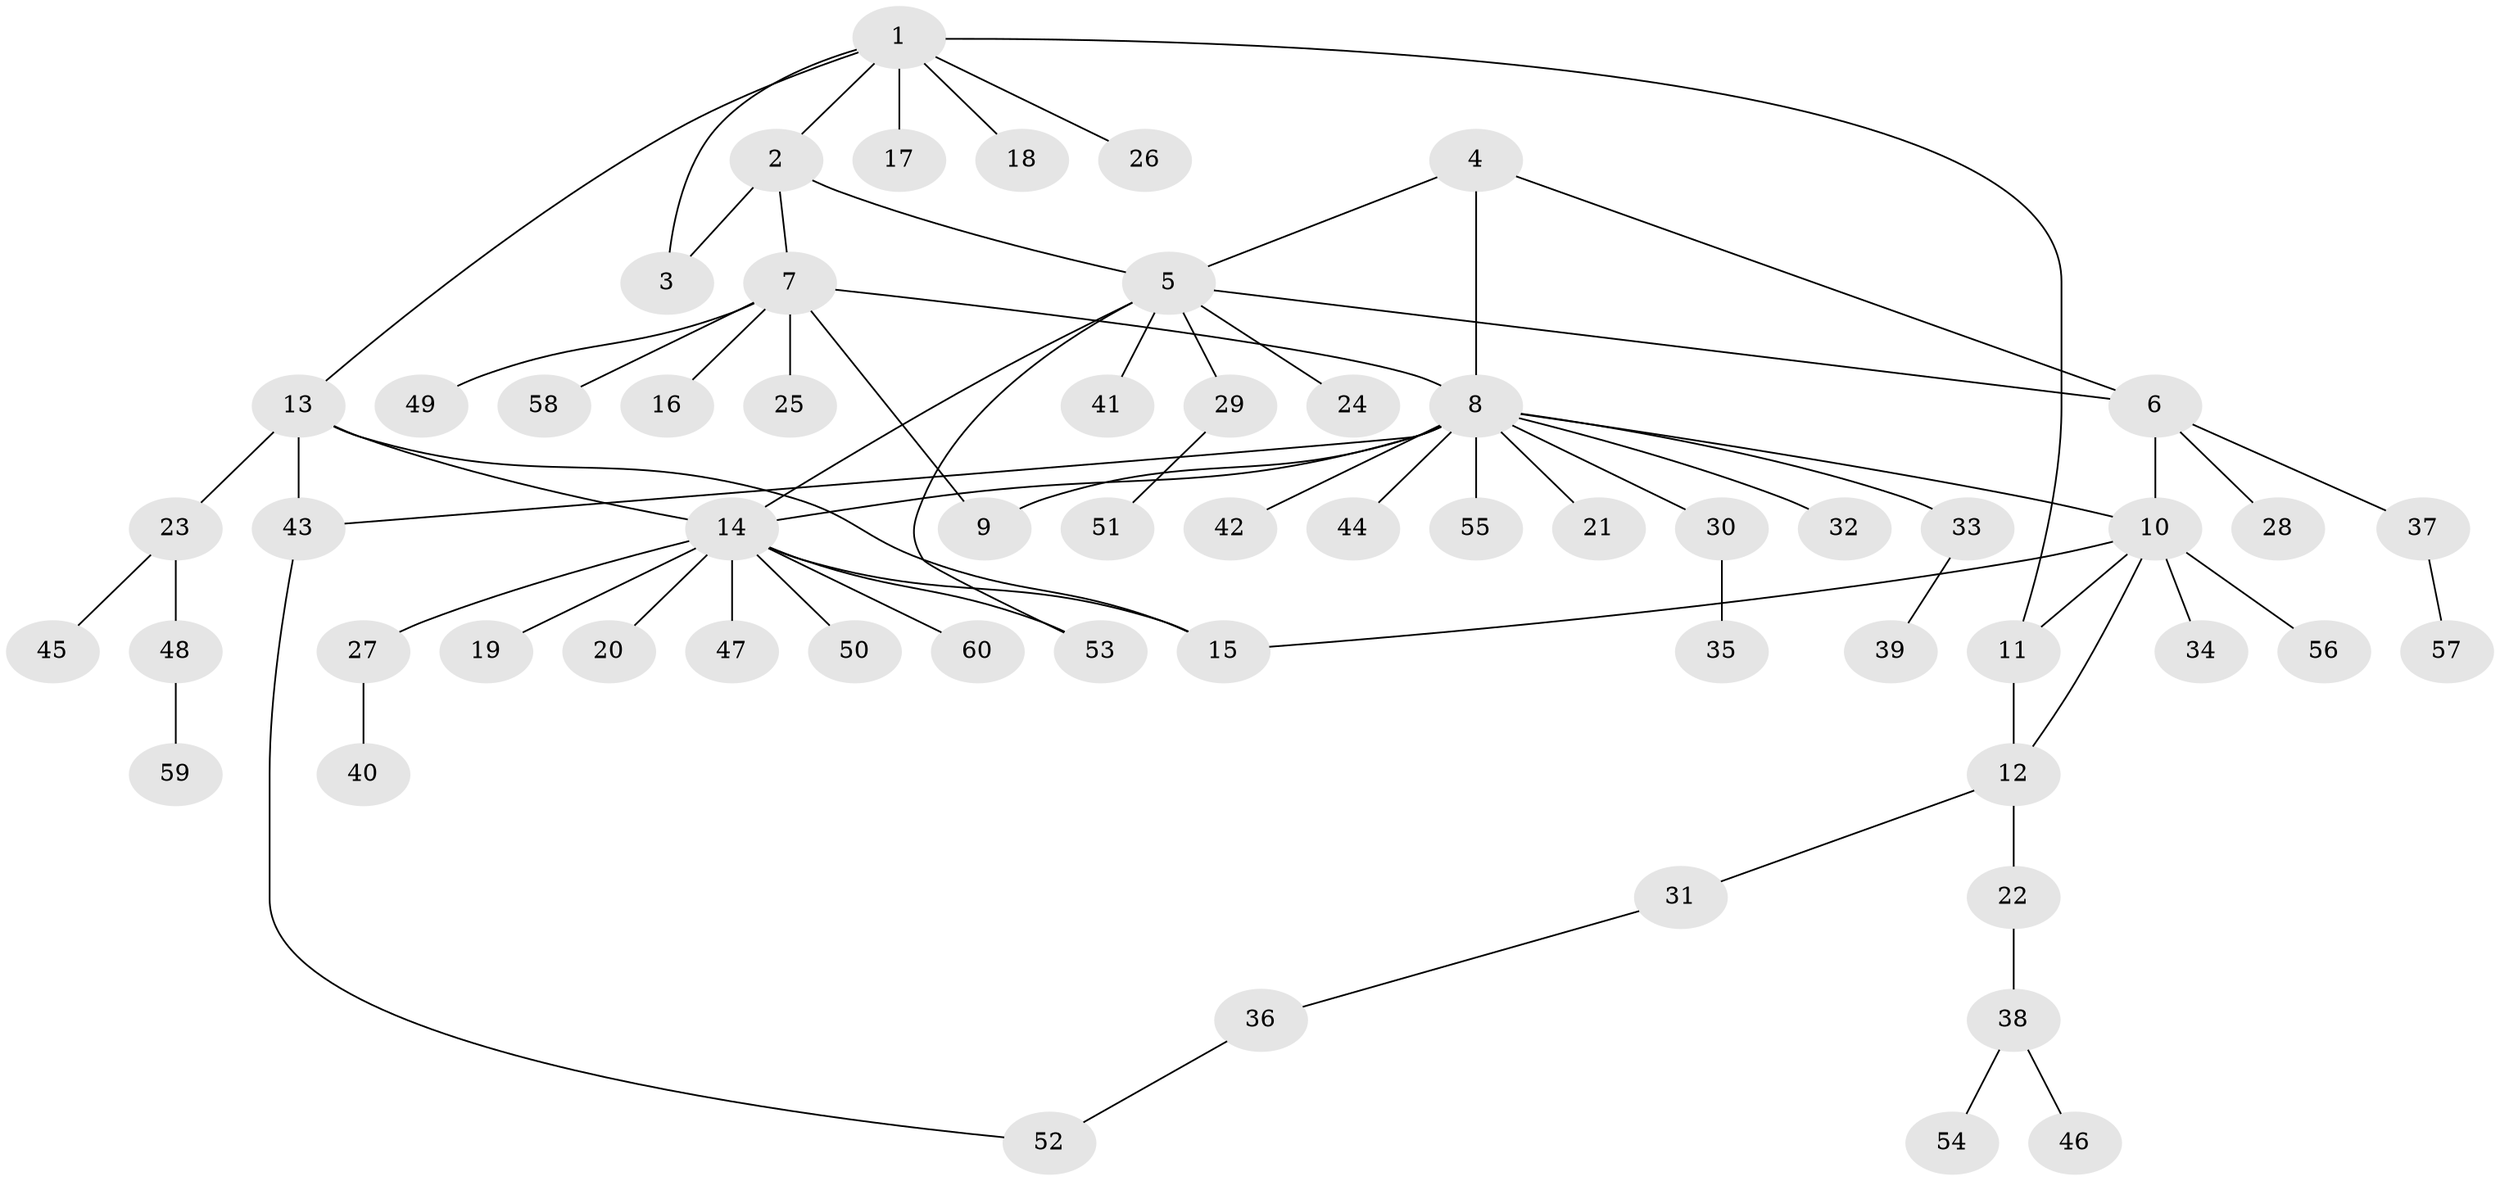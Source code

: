 // coarse degree distribution, {3: 0.08333333333333333, 4: 0.20833333333333334, 1: 0.5833333333333334, 9: 0.041666666666666664, 7: 0.041666666666666664, 6: 0.041666666666666664}
// Generated by graph-tools (version 1.1) at 2025/37/03/04/25 23:37:35]
// undirected, 60 vertices, 73 edges
graph export_dot {
  node [color=gray90,style=filled];
  1;
  2;
  3;
  4;
  5;
  6;
  7;
  8;
  9;
  10;
  11;
  12;
  13;
  14;
  15;
  16;
  17;
  18;
  19;
  20;
  21;
  22;
  23;
  24;
  25;
  26;
  27;
  28;
  29;
  30;
  31;
  32;
  33;
  34;
  35;
  36;
  37;
  38;
  39;
  40;
  41;
  42;
  43;
  44;
  45;
  46;
  47;
  48;
  49;
  50;
  51;
  52;
  53;
  54;
  55;
  56;
  57;
  58;
  59;
  60;
  1 -- 2;
  1 -- 3;
  1 -- 11;
  1 -- 13;
  1 -- 17;
  1 -- 18;
  1 -- 26;
  2 -- 3;
  2 -- 5;
  2 -- 7;
  4 -- 5;
  4 -- 6;
  4 -- 8;
  5 -- 6;
  5 -- 14;
  5 -- 24;
  5 -- 29;
  5 -- 41;
  5 -- 53;
  6 -- 10;
  6 -- 28;
  6 -- 37;
  7 -- 8;
  7 -- 9;
  7 -- 16;
  7 -- 25;
  7 -- 49;
  7 -- 58;
  8 -- 9;
  8 -- 10;
  8 -- 14;
  8 -- 21;
  8 -- 30;
  8 -- 32;
  8 -- 33;
  8 -- 42;
  8 -- 43;
  8 -- 44;
  8 -- 55;
  10 -- 11;
  10 -- 12;
  10 -- 15;
  10 -- 34;
  10 -- 56;
  11 -- 12;
  12 -- 22;
  12 -- 31;
  13 -- 14;
  13 -- 15;
  13 -- 23;
  13 -- 43;
  14 -- 15;
  14 -- 19;
  14 -- 20;
  14 -- 27;
  14 -- 47;
  14 -- 50;
  14 -- 53;
  14 -- 60;
  22 -- 38;
  23 -- 45;
  23 -- 48;
  27 -- 40;
  29 -- 51;
  30 -- 35;
  31 -- 36;
  33 -- 39;
  36 -- 52;
  37 -- 57;
  38 -- 46;
  38 -- 54;
  43 -- 52;
  48 -- 59;
}
